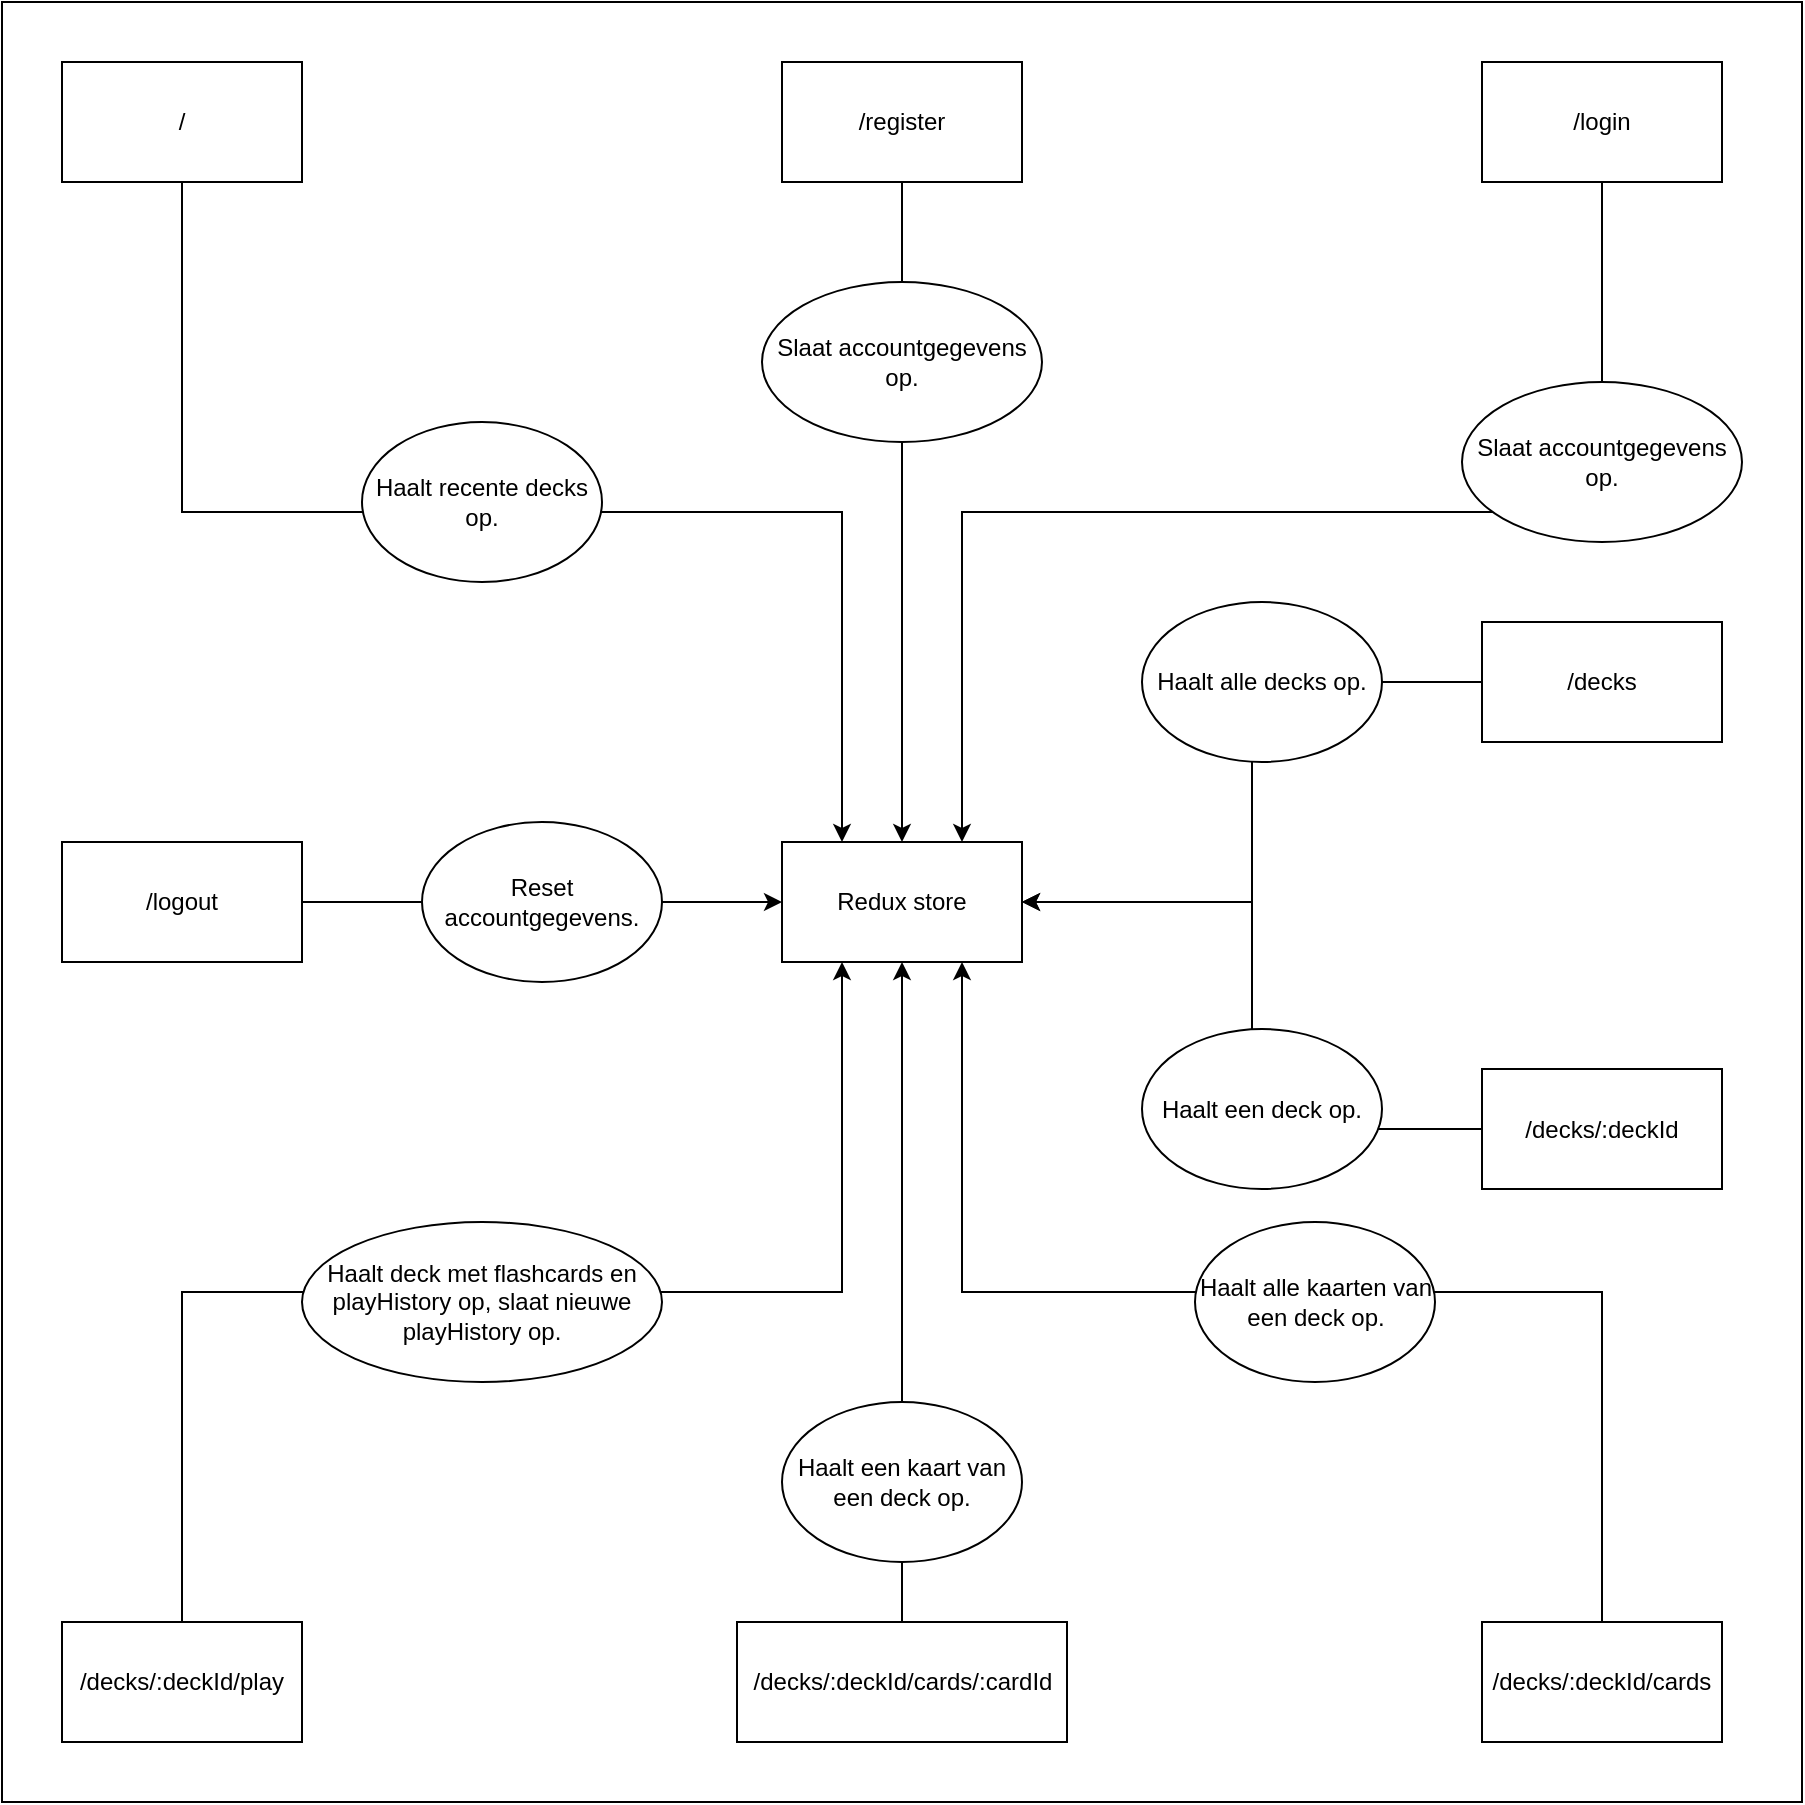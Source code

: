 <mxfile version="12.2.6" type="github" pages="1"><diagram id="o5j8q6-FWjDfOccC1i3x" name="Page-1"><mxGraphModel dx="2130" dy="913" grid="1" gridSize="10" guides="1" tooltips="1" connect="1" arrows="1" fold="1" page="1" pageScale="1" pageWidth="1654" pageHeight="1169" math="0" shadow="0"><root><mxCell id="0"/><mxCell id="1" parent="0"/><mxCell id="njtRvd-5hNFOWnYXpigo-1" value="" style="whiteSpace=wrap;html=1;aspect=fixed;" vertex="1" parent="1"><mxGeometry x="110" y="50" width="900" height="900" as="geometry"/></mxCell><mxCell id="njtRvd-5hNFOWnYXpigo-3" value="Redux store" style="rounded=0;whiteSpace=wrap;html=1;" vertex="1" parent="1"><mxGeometry x="500" y="470" width="120" height="60" as="geometry"/></mxCell><mxCell id="njtRvd-5hNFOWnYXpigo-20" style="edgeStyle=orthogonalEdgeStyle;rounded=0;orthogonalLoop=1;jettySize=auto;html=1;exitX=0.5;exitY=1;exitDx=0;exitDy=0;entryX=0.25;entryY=0;entryDx=0;entryDy=0;" edge="1" parent="1" source="njtRvd-5hNFOWnYXpigo-4" target="njtRvd-5hNFOWnYXpigo-3"><mxGeometry relative="1" as="geometry"/></mxCell><mxCell id="njtRvd-5hNFOWnYXpigo-4" value="/" style="rounded=0;whiteSpace=wrap;html=1;" vertex="1" parent="1"><mxGeometry x="140" y="80" width="120" height="60" as="geometry"/></mxCell><mxCell id="njtRvd-5hNFOWnYXpigo-18" style="edgeStyle=orthogonalEdgeStyle;rounded=0;orthogonalLoop=1;jettySize=auto;html=1;exitX=0.5;exitY=1;exitDx=0;exitDy=0;entryX=0.5;entryY=0;entryDx=0;entryDy=0;" edge="1" parent="1" source="njtRvd-5hNFOWnYXpigo-5" target="njtRvd-5hNFOWnYXpigo-3"><mxGeometry relative="1" as="geometry"/></mxCell><mxCell id="njtRvd-5hNFOWnYXpigo-5" value="/register" style="rounded=0;whiteSpace=wrap;html=1;" vertex="1" parent="1"><mxGeometry x="500" y="80" width="120" height="60" as="geometry"/></mxCell><mxCell id="njtRvd-5hNFOWnYXpigo-19" style="edgeStyle=orthogonalEdgeStyle;rounded=0;orthogonalLoop=1;jettySize=auto;html=1;exitX=0.5;exitY=1;exitDx=0;exitDy=0;entryX=0.75;entryY=0;entryDx=0;entryDy=0;" edge="1" parent="1" source="njtRvd-5hNFOWnYXpigo-6" target="njtRvd-5hNFOWnYXpigo-3"><mxGeometry relative="1" as="geometry"/></mxCell><mxCell id="njtRvd-5hNFOWnYXpigo-6" value="/login" style="rounded=0;whiteSpace=wrap;html=1;" vertex="1" parent="1"><mxGeometry x="850" y="80" width="120" height="60" as="geometry"/></mxCell><mxCell id="njtRvd-5hNFOWnYXpigo-13" style="edgeStyle=orthogonalEdgeStyle;rounded=0;orthogonalLoop=1;jettySize=auto;html=1;exitX=1;exitY=0.5;exitDx=0;exitDy=0;entryX=0;entryY=0.5;entryDx=0;entryDy=0;" edge="1" parent="1" source="njtRvd-5hNFOWnYXpigo-7" target="njtRvd-5hNFOWnYXpigo-3"><mxGeometry relative="1" as="geometry"/></mxCell><mxCell id="njtRvd-5hNFOWnYXpigo-7" value="/logout" style="rounded=0;whiteSpace=wrap;html=1;" vertex="1" parent="1"><mxGeometry x="140" y="470" width="120" height="60" as="geometry"/></mxCell><mxCell id="njtRvd-5hNFOWnYXpigo-15" style="edgeStyle=orthogonalEdgeStyle;rounded=0;orthogonalLoop=1;jettySize=auto;html=1;exitX=0.5;exitY=0;exitDx=0;exitDy=0;entryX=0.5;entryY=1;entryDx=0;entryDy=0;" edge="1" parent="1" source="njtRvd-5hNFOWnYXpigo-8" target="njtRvd-5hNFOWnYXpigo-3"><mxGeometry relative="1" as="geometry"/></mxCell><mxCell id="njtRvd-5hNFOWnYXpigo-8" value="/decks/:deckId/cards/:cardId" style="rounded=0;whiteSpace=wrap;html=1;" vertex="1" parent="1"><mxGeometry x="477.5" y="860" width="165" height="60" as="geometry"/></mxCell><mxCell id="njtRvd-5hNFOWnYXpigo-17" style="edgeStyle=orthogonalEdgeStyle;rounded=0;orthogonalLoop=1;jettySize=auto;html=1;exitX=0.5;exitY=0;exitDx=0;exitDy=0;entryX=0.75;entryY=1;entryDx=0;entryDy=0;" edge="1" parent="1" source="njtRvd-5hNFOWnYXpigo-9" target="njtRvd-5hNFOWnYXpigo-3"><mxGeometry relative="1" as="geometry"/></mxCell><mxCell id="njtRvd-5hNFOWnYXpigo-9" value="/decks/:deckId/cards" style="rounded=0;whiteSpace=wrap;html=1;" vertex="1" parent="1"><mxGeometry x="850" y="860" width="120" height="60" as="geometry"/></mxCell><mxCell id="njtRvd-5hNFOWnYXpigo-16" style="edgeStyle=orthogonalEdgeStyle;rounded=0;orthogonalLoop=1;jettySize=auto;html=1;exitX=0.5;exitY=0;exitDx=0;exitDy=0;entryX=0.25;entryY=1;entryDx=0;entryDy=0;" edge="1" parent="1" source="njtRvd-5hNFOWnYXpigo-10" target="njtRvd-5hNFOWnYXpigo-3"><mxGeometry relative="1" as="geometry"/></mxCell><mxCell id="njtRvd-5hNFOWnYXpigo-10" value="/decks/:deckId/play" style="rounded=0;whiteSpace=wrap;html=1;" vertex="1" parent="1"><mxGeometry x="140" y="860" width="120" height="60" as="geometry"/></mxCell><mxCell id="njtRvd-5hNFOWnYXpigo-14" style="edgeStyle=orthogonalEdgeStyle;rounded=0;orthogonalLoop=1;jettySize=auto;html=1;exitX=0;exitY=0.5;exitDx=0;exitDy=0;entryX=1;entryY=0.5;entryDx=0;entryDy=0;" edge="1" parent="1" source="njtRvd-5hNFOWnYXpigo-11" target="njtRvd-5hNFOWnYXpigo-3"><mxGeometry relative="1" as="geometry"/></mxCell><mxCell id="njtRvd-5hNFOWnYXpigo-11" value="/decks/:deckId" style="rounded=0;whiteSpace=wrap;html=1;" vertex="1" parent="1"><mxGeometry x="850" y="583.5" width="120" height="60" as="geometry"/></mxCell><mxCell id="njtRvd-5hNFOWnYXpigo-22" style="edgeStyle=orthogonalEdgeStyle;rounded=0;orthogonalLoop=1;jettySize=auto;html=1;exitX=0;exitY=0.5;exitDx=0;exitDy=0;entryX=1;entryY=0.5;entryDx=0;entryDy=0;" edge="1" parent="1" source="njtRvd-5hNFOWnYXpigo-21" target="njtRvd-5hNFOWnYXpigo-3"><mxGeometry relative="1" as="geometry"/></mxCell><mxCell id="njtRvd-5hNFOWnYXpigo-21" value="/decks" style="rounded=0;whiteSpace=wrap;html=1;" vertex="1" parent="1"><mxGeometry x="850" y="360" width="120" height="60" as="geometry"/></mxCell><mxCell id="njtRvd-5hNFOWnYXpigo-24" value="Haalt deck met flashcards en playHistory op, slaat nieuwe playHistory op." style="ellipse;whiteSpace=wrap;html=1;" vertex="1" parent="1"><mxGeometry x="260" y="660" width="180" height="80" as="geometry"/></mxCell><mxCell id="njtRvd-5hNFOWnYXpigo-26" value="Reset accountgegevens." style="ellipse;whiteSpace=wrap;html=1;" vertex="1" parent="1"><mxGeometry x="320" y="460" width="120" height="80" as="geometry"/></mxCell><mxCell id="njtRvd-5hNFOWnYXpigo-27" value="Haalt een kaart van een deck op." style="ellipse;whiteSpace=wrap;html=1;" vertex="1" parent="1"><mxGeometry x="500" y="750" width="120" height="80" as="geometry"/></mxCell><mxCell id="njtRvd-5hNFOWnYXpigo-28" value="Haalt alle kaarten van een deck op." style="ellipse;whiteSpace=wrap;html=1;" vertex="1" parent="1"><mxGeometry x="706.5" y="660" width="120" height="80" as="geometry"/></mxCell><mxCell id="njtRvd-5hNFOWnYXpigo-30" value="Haalt een deck op." style="ellipse;whiteSpace=wrap;html=1;" vertex="1" parent="1"><mxGeometry x="680" y="563.5" width="120" height="80" as="geometry"/></mxCell><mxCell id="njtRvd-5hNFOWnYXpigo-31" value="Haalt alle decks op." style="ellipse;whiteSpace=wrap;html=1;" vertex="1" parent="1"><mxGeometry x="680" y="350" width="120" height="80" as="geometry"/></mxCell><mxCell id="njtRvd-5hNFOWnYXpigo-32" value="Haalt recente decks op." style="ellipse;whiteSpace=wrap;html=1;" vertex="1" parent="1"><mxGeometry x="290" y="260" width="120" height="80" as="geometry"/></mxCell><mxCell id="njtRvd-5hNFOWnYXpigo-36" value="Slaat accountgegevens op." style="ellipse;whiteSpace=wrap;html=1;" vertex="1" parent="1"><mxGeometry x="490" y="190" width="140" height="80" as="geometry"/></mxCell><mxCell id="njtRvd-5hNFOWnYXpigo-37" value="Slaat accountgegevens op." style="ellipse;whiteSpace=wrap;html=1;" vertex="1" parent="1"><mxGeometry x="840" y="240" width="140" height="80" as="geometry"/></mxCell></root></mxGraphModel></diagram></mxfile>